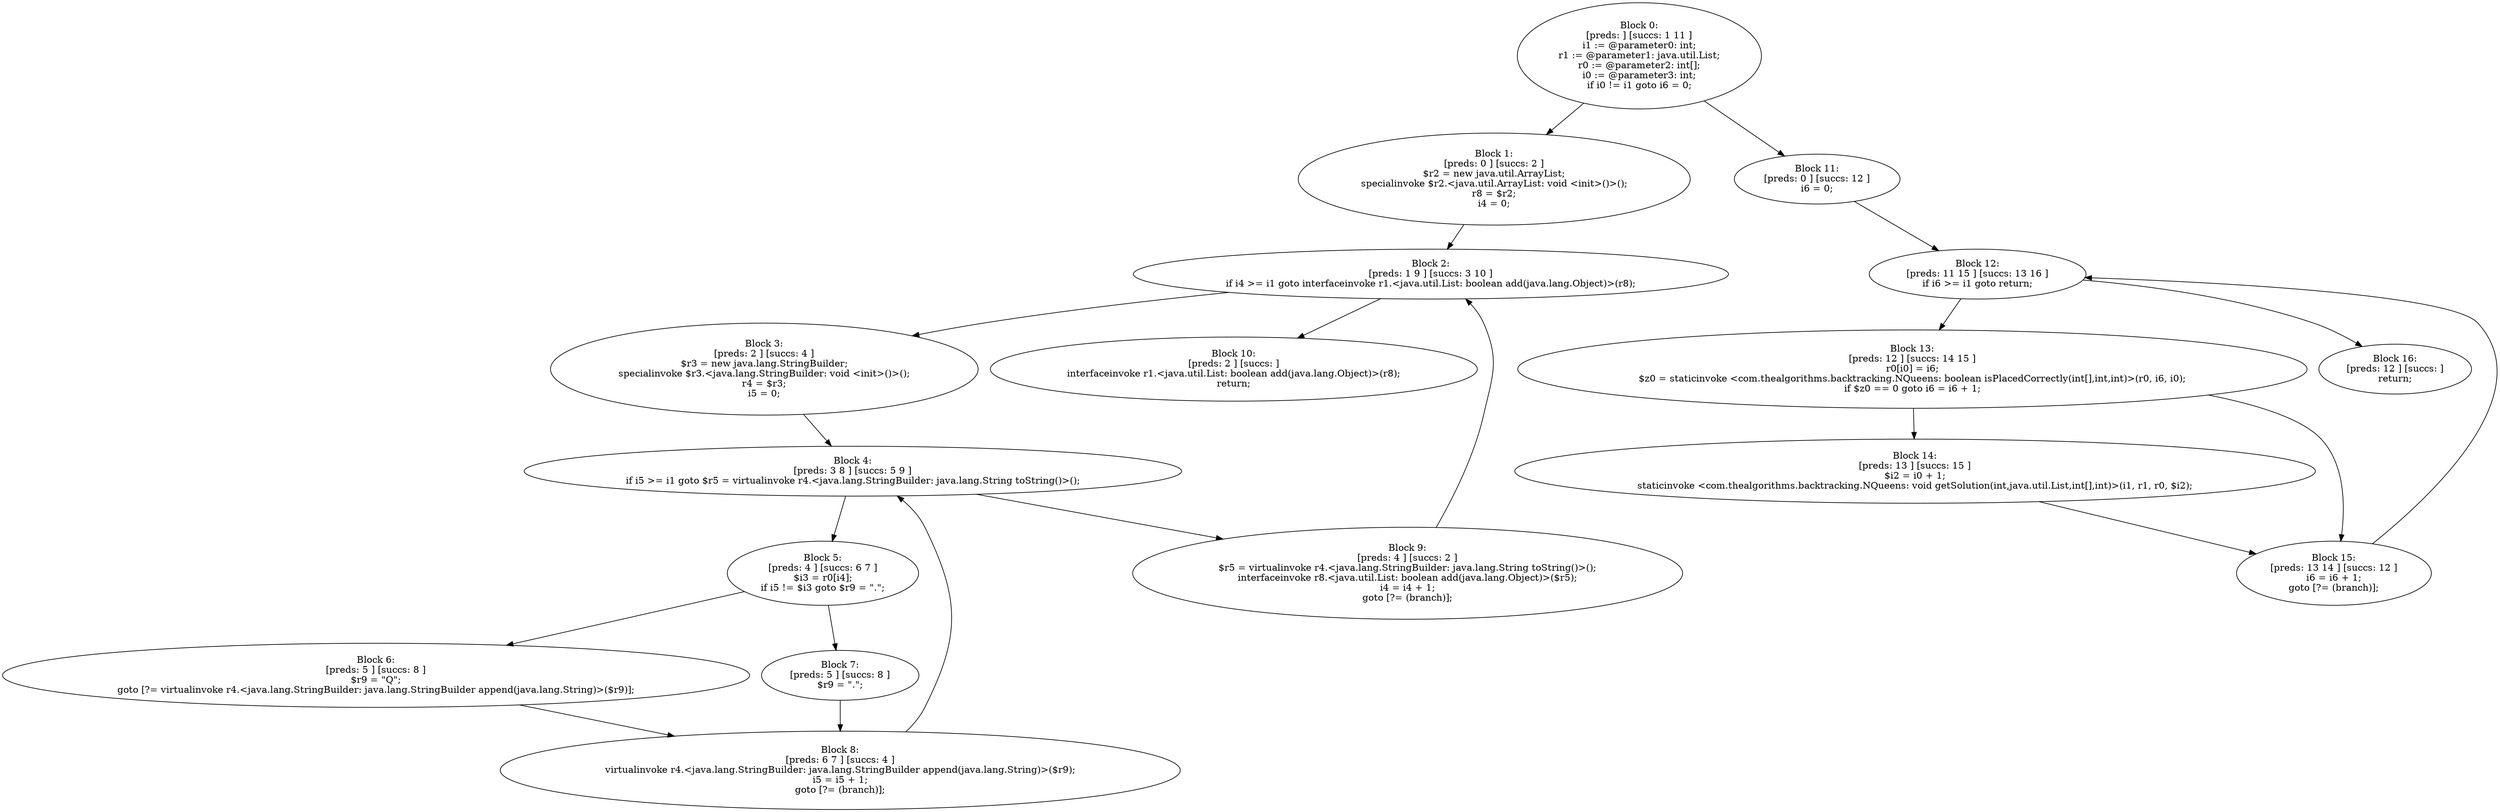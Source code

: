 digraph "unitGraph" {
    "Block 0:
[preds: ] [succs: 1 11 ]
i1 := @parameter0: int;
r1 := @parameter1: java.util.List;
r0 := @parameter2: int[];
i0 := @parameter3: int;
if i0 != i1 goto i6 = 0;
"
    "Block 1:
[preds: 0 ] [succs: 2 ]
$r2 = new java.util.ArrayList;
specialinvoke $r2.<java.util.ArrayList: void <init>()>();
r8 = $r2;
i4 = 0;
"
    "Block 2:
[preds: 1 9 ] [succs: 3 10 ]
if i4 >= i1 goto interfaceinvoke r1.<java.util.List: boolean add(java.lang.Object)>(r8);
"
    "Block 3:
[preds: 2 ] [succs: 4 ]
$r3 = new java.lang.StringBuilder;
specialinvoke $r3.<java.lang.StringBuilder: void <init>()>();
r4 = $r3;
i5 = 0;
"
    "Block 4:
[preds: 3 8 ] [succs: 5 9 ]
if i5 >= i1 goto $r5 = virtualinvoke r4.<java.lang.StringBuilder: java.lang.String toString()>();
"
    "Block 5:
[preds: 4 ] [succs: 6 7 ]
$i3 = r0[i4];
if i5 != $i3 goto $r9 = \".\";
"
    "Block 6:
[preds: 5 ] [succs: 8 ]
$r9 = \"Q\";
goto [?= virtualinvoke r4.<java.lang.StringBuilder: java.lang.StringBuilder append(java.lang.String)>($r9)];
"
    "Block 7:
[preds: 5 ] [succs: 8 ]
$r9 = \".\";
"
    "Block 8:
[preds: 6 7 ] [succs: 4 ]
virtualinvoke r4.<java.lang.StringBuilder: java.lang.StringBuilder append(java.lang.String)>($r9);
i5 = i5 + 1;
goto [?= (branch)];
"
    "Block 9:
[preds: 4 ] [succs: 2 ]
$r5 = virtualinvoke r4.<java.lang.StringBuilder: java.lang.String toString()>();
interfaceinvoke r8.<java.util.List: boolean add(java.lang.Object)>($r5);
i4 = i4 + 1;
goto [?= (branch)];
"
    "Block 10:
[preds: 2 ] [succs: ]
interfaceinvoke r1.<java.util.List: boolean add(java.lang.Object)>(r8);
return;
"
    "Block 11:
[preds: 0 ] [succs: 12 ]
i6 = 0;
"
    "Block 12:
[preds: 11 15 ] [succs: 13 16 ]
if i6 >= i1 goto return;
"
    "Block 13:
[preds: 12 ] [succs: 14 15 ]
r0[i0] = i6;
$z0 = staticinvoke <com.thealgorithms.backtracking.NQueens: boolean isPlacedCorrectly(int[],int,int)>(r0, i6, i0);
if $z0 == 0 goto i6 = i6 + 1;
"
    "Block 14:
[preds: 13 ] [succs: 15 ]
$i2 = i0 + 1;
staticinvoke <com.thealgorithms.backtracking.NQueens: void getSolution(int,java.util.List,int[],int)>(i1, r1, r0, $i2);
"
    "Block 15:
[preds: 13 14 ] [succs: 12 ]
i6 = i6 + 1;
goto [?= (branch)];
"
    "Block 16:
[preds: 12 ] [succs: ]
return;
"
    "Block 0:
[preds: ] [succs: 1 11 ]
i1 := @parameter0: int;
r1 := @parameter1: java.util.List;
r0 := @parameter2: int[];
i0 := @parameter3: int;
if i0 != i1 goto i6 = 0;
"->"Block 1:
[preds: 0 ] [succs: 2 ]
$r2 = new java.util.ArrayList;
specialinvoke $r2.<java.util.ArrayList: void <init>()>();
r8 = $r2;
i4 = 0;
";
    "Block 0:
[preds: ] [succs: 1 11 ]
i1 := @parameter0: int;
r1 := @parameter1: java.util.List;
r0 := @parameter2: int[];
i0 := @parameter3: int;
if i0 != i1 goto i6 = 0;
"->"Block 11:
[preds: 0 ] [succs: 12 ]
i6 = 0;
";
    "Block 1:
[preds: 0 ] [succs: 2 ]
$r2 = new java.util.ArrayList;
specialinvoke $r2.<java.util.ArrayList: void <init>()>();
r8 = $r2;
i4 = 0;
"->"Block 2:
[preds: 1 9 ] [succs: 3 10 ]
if i4 >= i1 goto interfaceinvoke r1.<java.util.List: boolean add(java.lang.Object)>(r8);
";
    "Block 2:
[preds: 1 9 ] [succs: 3 10 ]
if i4 >= i1 goto interfaceinvoke r1.<java.util.List: boolean add(java.lang.Object)>(r8);
"->"Block 3:
[preds: 2 ] [succs: 4 ]
$r3 = new java.lang.StringBuilder;
specialinvoke $r3.<java.lang.StringBuilder: void <init>()>();
r4 = $r3;
i5 = 0;
";
    "Block 2:
[preds: 1 9 ] [succs: 3 10 ]
if i4 >= i1 goto interfaceinvoke r1.<java.util.List: boolean add(java.lang.Object)>(r8);
"->"Block 10:
[preds: 2 ] [succs: ]
interfaceinvoke r1.<java.util.List: boolean add(java.lang.Object)>(r8);
return;
";
    "Block 3:
[preds: 2 ] [succs: 4 ]
$r3 = new java.lang.StringBuilder;
specialinvoke $r3.<java.lang.StringBuilder: void <init>()>();
r4 = $r3;
i5 = 0;
"->"Block 4:
[preds: 3 8 ] [succs: 5 9 ]
if i5 >= i1 goto $r5 = virtualinvoke r4.<java.lang.StringBuilder: java.lang.String toString()>();
";
    "Block 4:
[preds: 3 8 ] [succs: 5 9 ]
if i5 >= i1 goto $r5 = virtualinvoke r4.<java.lang.StringBuilder: java.lang.String toString()>();
"->"Block 5:
[preds: 4 ] [succs: 6 7 ]
$i3 = r0[i4];
if i5 != $i3 goto $r9 = \".\";
";
    "Block 4:
[preds: 3 8 ] [succs: 5 9 ]
if i5 >= i1 goto $r5 = virtualinvoke r4.<java.lang.StringBuilder: java.lang.String toString()>();
"->"Block 9:
[preds: 4 ] [succs: 2 ]
$r5 = virtualinvoke r4.<java.lang.StringBuilder: java.lang.String toString()>();
interfaceinvoke r8.<java.util.List: boolean add(java.lang.Object)>($r5);
i4 = i4 + 1;
goto [?= (branch)];
";
    "Block 5:
[preds: 4 ] [succs: 6 7 ]
$i3 = r0[i4];
if i5 != $i3 goto $r9 = \".\";
"->"Block 6:
[preds: 5 ] [succs: 8 ]
$r9 = \"Q\";
goto [?= virtualinvoke r4.<java.lang.StringBuilder: java.lang.StringBuilder append(java.lang.String)>($r9)];
";
    "Block 5:
[preds: 4 ] [succs: 6 7 ]
$i3 = r0[i4];
if i5 != $i3 goto $r9 = \".\";
"->"Block 7:
[preds: 5 ] [succs: 8 ]
$r9 = \".\";
";
    "Block 6:
[preds: 5 ] [succs: 8 ]
$r9 = \"Q\";
goto [?= virtualinvoke r4.<java.lang.StringBuilder: java.lang.StringBuilder append(java.lang.String)>($r9)];
"->"Block 8:
[preds: 6 7 ] [succs: 4 ]
virtualinvoke r4.<java.lang.StringBuilder: java.lang.StringBuilder append(java.lang.String)>($r9);
i5 = i5 + 1;
goto [?= (branch)];
";
    "Block 7:
[preds: 5 ] [succs: 8 ]
$r9 = \".\";
"->"Block 8:
[preds: 6 7 ] [succs: 4 ]
virtualinvoke r4.<java.lang.StringBuilder: java.lang.StringBuilder append(java.lang.String)>($r9);
i5 = i5 + 1;
goto [?= (branch)];
";
    "Block 8:
[preds: 6 7 ] [succs: 4 ]
virtualinvoke r4.<java.lang.StringBuilder: java.lang.StringBuilder append(java.lang.String)>($r9);
i5 = i5 + 1;
goto [?= (branch)];
"->"Block 4:
[preds: 3 8 ] [succs: 5 9 ]
if i5 >= i1 goto $r5 = virtualinvoke r4.<java.lang.StringBuilder: java.lang.String toString()>();
";
    "Block 9:
[preds: 4 ] [succs: 2 ]
$r5 = virtualinvoke r4.<java.lang.StringBuilder: java.lang.String toString()>();
interfaceinvoke r8.<java.util.List: boolean add(java.lang.Object)>($r5);
i4 = i4 + 1;
goto [?= (branch)];
"->"Block 2:
[preds: 1 9 ] [succs: 3 10 ]
if i4 >= i1 goto interfaceinvoke r1.<java.util.List: boolean add(java.lang.Object)>(r8);
";
    "Block 11:
[preds: 0 ] [succs: 12 ]
i6 = 0;
"->"Block 12:
[preds: 11 15 ] [succs: 13 16 ]
if i6 >= i1 goto return;
";
    "Block 12:
[preds: 11 15 ] [succs: 13 16 ]
if i6 >= i1 goto return;
"->"Block 13:
[preds: 12 ] [succs: 14 15 ]
r0[i0] = i6;
$z0 = staticinvoke <com.thealgorithms.backtracking.NQueens: boolean isPlacedCorrectly(int[],int,int)>(r0, i6, i0);
if $z0 == 0 goto i6 = i6 + 1;
";
    "Block 12:
[preds: 11 15 ] [succs: 13 16 ]
if i6 >= i1 goto return;
"->"Block 16:
[preds: 12 ] [succs: ]
return;
";
    "Block 13:
[preds: 12 ] [succs: 14 15 ]
r0[i0] = i6;
$z0 = staticinvoke <com.thealgorithms.backtracking.NQueens: boolean isPlacedCorrectly(int[],int,int)>(r0, i6, i0);
if $z0 == 0 goto i6 = i6 + 1;
"->"Block 14:
[preds: 13 ] [succs: 15 ]
$i2 = i0 + 1;
staticinvoke <com.thealgorithms.backtracking.NQueens: void getSolution(int,java.util.List,int[],int)>(i1, r1, r0, $i2);
";
    "Block 13:
[preds: 12 ] [succs: 14 15 ]
r0[i0] = i6;
$z0 = staticinvoke <com.thealgorithms.backtracking.NQueens: boolean isPlacedCorrectly(int[],int,int)>(r0, i6, i0);
if $z0 == 0 goto i6 = i6 + 1;
"->"Block 15:
[preds: 13 14 ] [succs: 12 ]
i6 = i6 + 1;
goto [?= (branch)];
";
    "Block 14:
[preds: 13 ] [succs: 15 ]
$i2 = i0 + 1;
staticinvoke <com.thealgorithms.backtracking.NQueens: void getSolution(int,java.util.List,int[],int)>(i1, r1, r0, $i2);
"->"Block 15:
[preds: 13 14 ] [succs: 12 ]
i6 = i6 + 1;
goto [?= (branch)];
";
    "Block 15:
[preds: 13 14 ] [succs: 12 ]
i6 = i6 + 1;
goto [?= (branch)];
"->"Block 12:
[preds: 11 15 ] [succs: 13 16 ]
if i6 >= i1 goto return;
";
}
